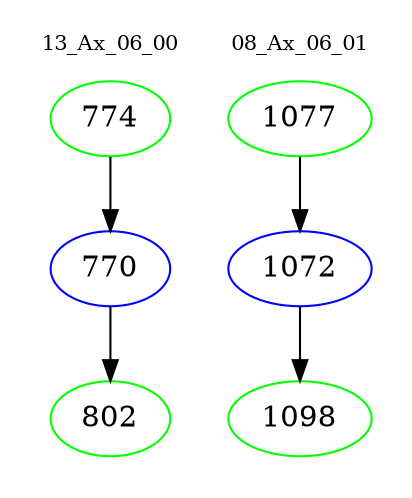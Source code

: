 digraph{
subgraph cluster_0 {
color = white
label = "13_Ax_06_00";
fontsize=10;
T0_774 [label="774", color="green"]
T0_774 -> T0_770 [color="black"]
T0_770 [label="770", color="blue"]
T0_770 -> T0_802 [color="black"]
T0_802 [label="802", color="green"]
}
subgraph cluster_1 {
color = white
label = "08_Ax_06_01";
fontsize=10;
T1_1077 [label="1077", color="green"]
T1_1077 -> T1_1072 [color="black"]
T1_1072 [label="1072", color="blue"]
T1_1072 -> T1_1098 [color="black"]
T1_1098 [label="1098", color="green"]
}
}
